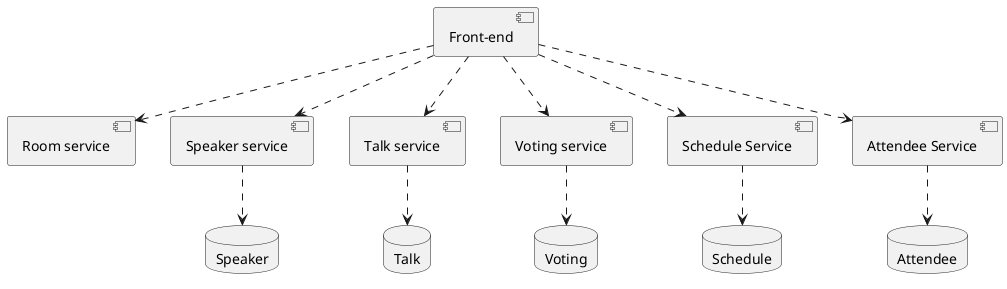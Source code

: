 @startuml

node [Room service] as sroom
node [Speaker service] as sspeaker
node [Talk service] as stalk
node [Voting service] as svoting
node [Schedule Service] as sschedule
node [Attendee Service] as sattendee
node [Front-end] as frontend

database Speaker as dbspeaker
database Talk as dbtalk
database Voting as dbvoting
database Schedule as dbschedule
database Attendee as dbattendee

frontend ..> sroom
frontend ..> sspeaker
frontend ..> stalk
frontend ..> sschedule
frontend ..> svoting
frontend ..> sattendee

sspeaker ..> dbspeaker
stalk ..> dbtalk
sschedule ..> dbschedule
svoting ..> dbvoting
sattendee ..> dbattendee


@enduml
